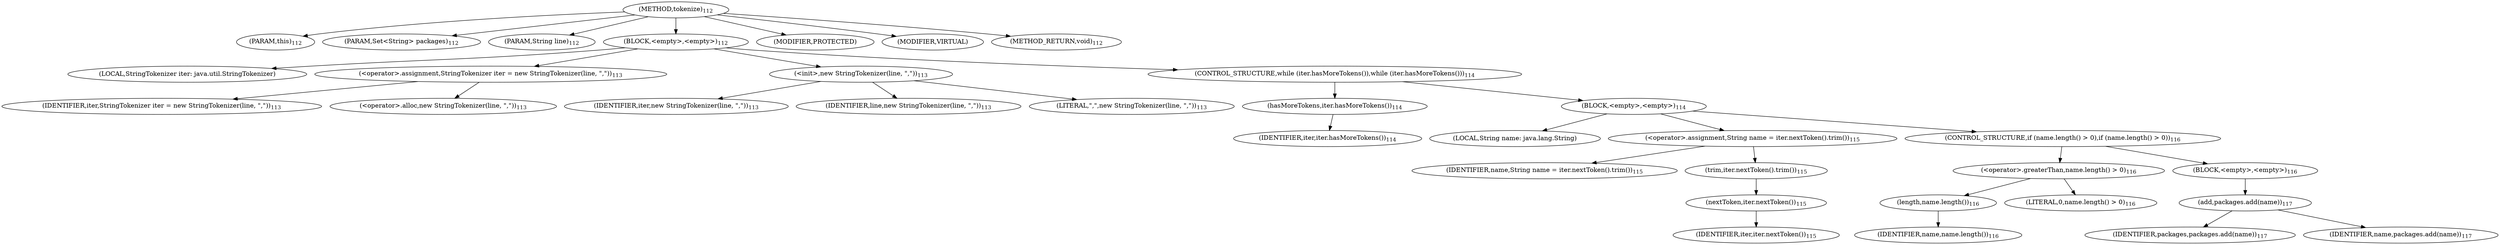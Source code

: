 digraph "tokenize" {  
"226" [label = <(METHOD,tokenize)<SUB>112</SUB>> ]
"227" [label = <(PARAM,this)<SUB>112</SUB>> ]
"228" [label = <(PARAM,Set&lt;String&gt; packages)<SUB>112</SUB>> ]
"229" [label = <(PARAM,String line)<SUB>112</SUB>> ]
"230" [label = <(BLOCK,&lt;empty&gt;,&lt;empty&gt;)<SUB>112</SUB>> ]
"17" [label = <(LOCAL,StringTokenizer iter: java.util.StringTokenizer)> ]
"231" [label = <(&lt;operator&gt;.assignment,StringTokenizer iter = new StringTokenizer(line, &quot;,&quot;))<SUB>113</SUB>> ]
"232" [label = <(IDENTIFIER,iter,StringTokenizer iter = new StringTokenizer(line, &quot;,&quot;))<SUB>113</SUB>> ]
"233" [label = <(&lt;operator&gt;.alloc,new StringTokenizer(line, &quot;,&quot;))<SUB>113</SUB>> ]
"234" [label = <(&lt;init&gt;,new StringTokenizer(line, &quot;,&quot;))<SUB>113</SUB>> ]
"16" [label = <(IDENTIFIER,iter,new StringTokenizer(line, &quot;,&quot;))<SUB>113</SUB>> ]
"235" [label = <(IDENTIFIER,line,new StringTokenizer(line, &quot;,&quot;))<SUB>113</SUB>> ]
"236" [label = <(LITERAL,&quot;,&quot;,new StringTokenizer(line, &quot;,&quot;))<SUB>113</SUB>> ]
"237" [label = <(CONTROL_STRUCTURE,while (iter.hasMoreTokens()),while (iter.hasMoreTokens()))<SUB>114</SUB>> ]
"238" [label = <(hasMoreTokens,iter.hasMoreTokens())<SUB>114</SUB>> ]
"239" [label = <(IDENTIFIER,iter,iter.hasMoreTokens())<SUB>114</SUB>> ]
"240" [label = <(BLOCK,&lt;empty&gt;,&lt;empty&gt;)<SUB>114</SUB>> ]
"241" [label = <(LOCAL,String name: java.lang.String)> ]
"242" [label = <(&lt;operator&gt;.assignment,String name = iter.nextToken().trim())<SUB>115</SUB>> ]
"243" [label = <(IDENTIFIER,name,String name = iter.nextToken().trim())<SUB>115</SUB>> ]
"244" [label = <(trim,iter.nextToken().trim())<SUB>115</SUB>> ]
"245" [label = <(nextToken,iter.nextToken())<SUB>115</SUB>> ]
"246" [label = <(IDENTIFIER,iter,iter.nextToken())<SUB>115</SUB>> ]
"247" [label = <(CONTROL_STRUCTURE,if (name.length() &gt; 0),if (name.length() &gt; 0))<SUB>116</SUB>> ]
"248" [label = <(&lt;operator&gt;.greaterThan,name.length() &gt; 0)<SUB>116</SUB>> ]
"249" [label = <(length,name.length())<SUB>116</SUB>> ]
"250" [label = <(IDENTIFIER,name,name.length())<SUB>116</SUB>> ]
"251" [label = <(LITERAL,0,name.length() &gt; 0)<SUB>116</SUB>> ]
"252" [label = <(BLOCK,&lt;empty&gt;,&lt;empty&gt;)<SUB>116</SUB>> ]
"253" [label = <(add,packages.add(name))<SUB>117</SUB>> ]
"254" [label = <(IDENTIFIER,packages,packages.add(name))<SUB>117</SUB>> ]
"255" [label = <(IDENTIFIER,name,packages.add(name))<SUB>117</SUB>> ]
"256" [label = <(MODIFIER,PROTECTED)> ]
"257" [label = <(MODIFIER,VIRTUAL)> ]
"258" [label = <(METHOD_RETURN,void)<SUB>112</SUB>> ]
  "226" -> "227" 
  "226" -> "228" 
  "226" -> "229" 
  "226" -> "230" 
  "226" -> "256" 
  "226" -> "257" 
  "226" -> "258" 
  "230" -> "17" 
  "230" -> "231" 
  "230" -> "234" 
  "230" -> "237" 
  "231" -> "232" 
  "231" -> "233" 
  "234" -> "16" 
  "234" -> "235" 
  "234" -> "236" 
  "237" -> "238" 
  "237" -> "240" 
  "238" -> "239" 
  "240" -> "241" 
  "240" -> "242" 
  "240" -> "247" 
  "242" -> "243" 
  "242" -> "244" 
  "244" -> "245" 
  "245" -> "246" 
  "247" -> "248" 
  "247" -> "252" 
  "248" -> "249" 
  "248" -> "251" 
  "249" -> "250" 
  "252" -> "253" 
  "253" -> "254" 
  "253" -> "255" 
}
